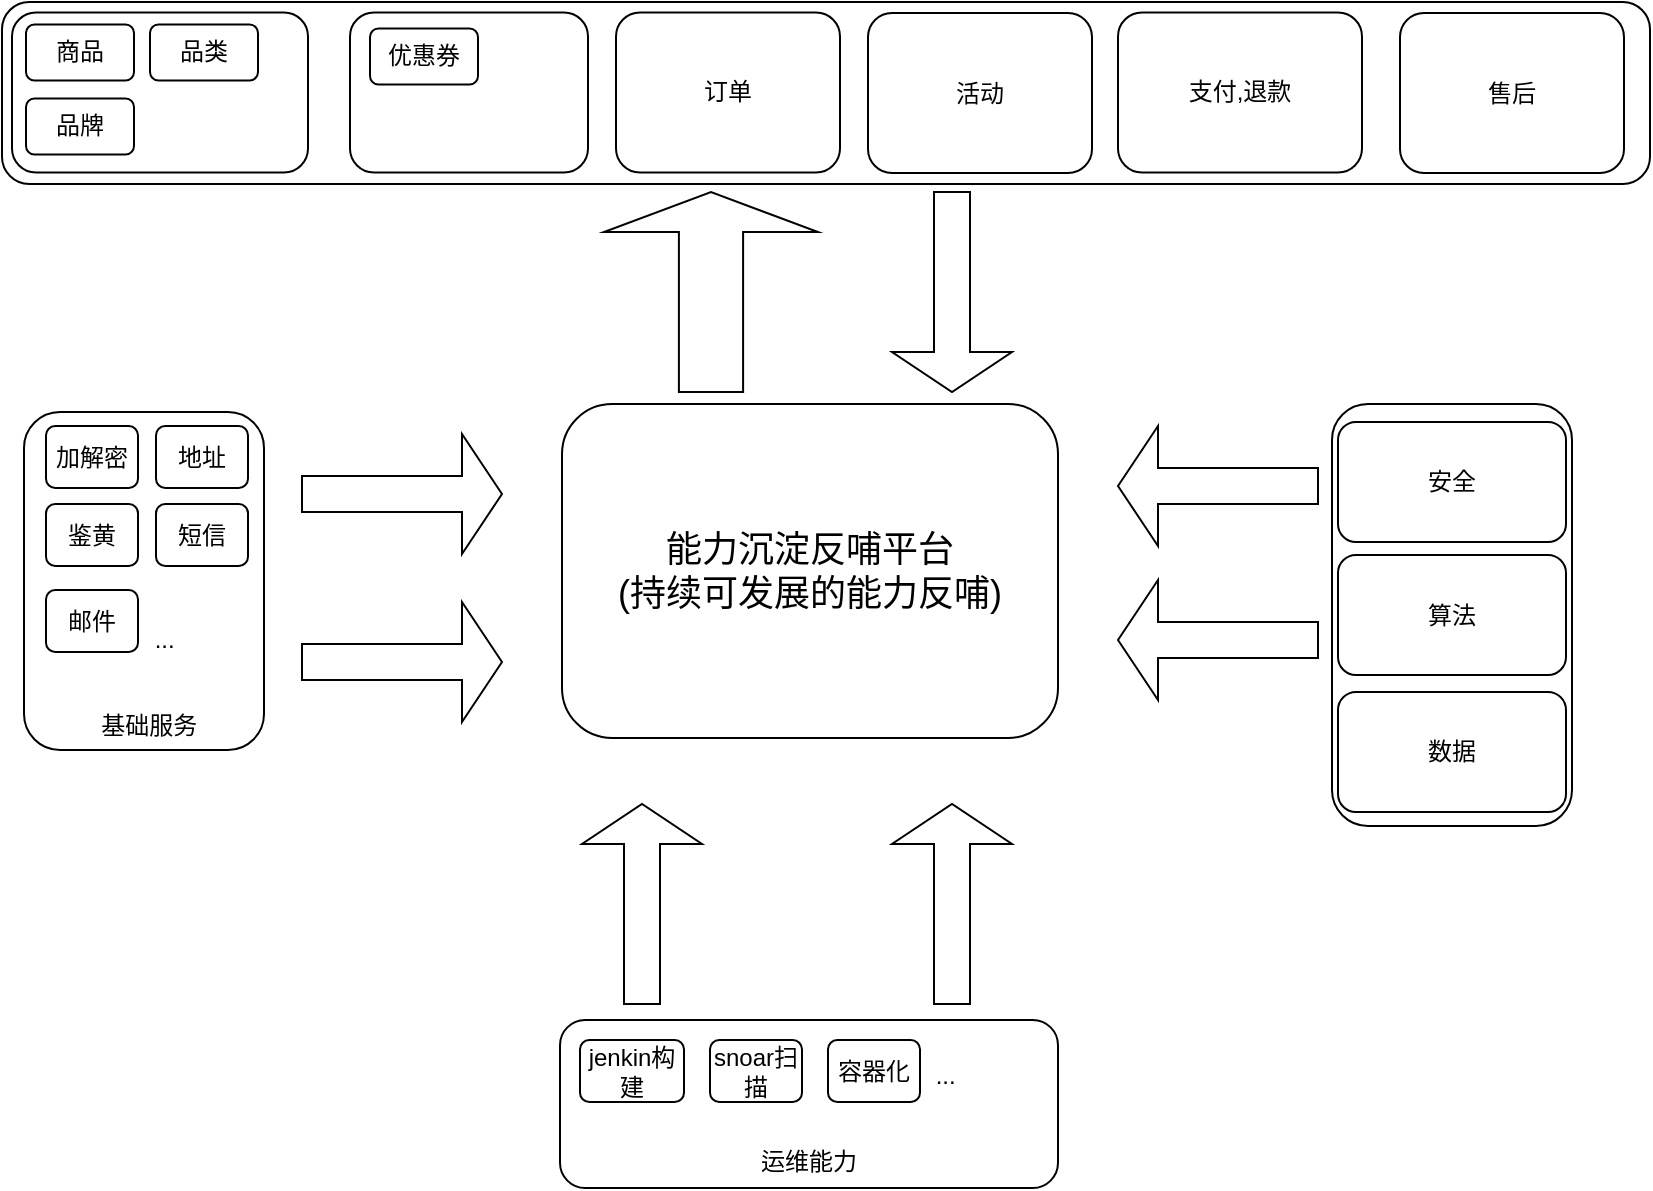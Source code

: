 <mxfile version="13.10.1" type="github">
  <diagram id="3YizE1NmRUBRxTcdSk0L" name="第 1 页">
    <mxGraphModel dx="946" dy="1730" grid="0" gridSize="10" guides="1" tooltips="1" connect="1" arrows="1" fold="1" page="1" pageScale="1" pageWidth="827" pageHeight="1169" math="0" shadow="0">
      <root>
        <mxCell id="0" />
        <mxCell id="1" parent="0" />
        <mxCell id="x0zZbvw9kxUuruOCz2IA-1" value="&lt;font style=&quot;font-size: 18px&quot;&gt;能力沉淀反哺平台&lt;br&gt;(持续可发展的能力反哺)&lt;br&gt;&lt;/font&gt;" style="rounded=1;whiteSpace=wrap;html=1;" parent="1" vertex="1">
          <mxGeometry x="328" y="172" width="248" height="167" as="geometry" />
        </mxCell>
        <mxCell id="x0zZbvw9kxUuruOCz2IA-2" value="&lt;br&gt;&lt;br&gt;&lt;br&gt;&lt;br&gt;&lt;br&gt;&lt;br&gt;&lt;br&gt;&amp;nbsp; &amp;nbsp; &amp;nbsp; &amp;nbsp; &amp;nbsp; &amp;nbsp; &amp;nbsp; &amp;nbsp; &amp;nbsp; &amp;nbsp;...&lt;br&gt;&lt;br&gt;&lt;br&gt;&amp;nbsp; &amp;nbsp; &amp;nbsp; &amp;nbsp; &amp;nbsp; &amp;nbsp;基础服务&lt;br&gt;&lt;div style=&quot;text-align: justify&quot;&gt;&lt;/div&gt;" style="rounded=1;whiteSpace=wrap;html=1;align=left;" parent="1" vertex="1">
          <mxGeometry x="59" y="176" width="120" height="169" as="geometry" />
        </mxCell>
        <mxCell id="x0zZbvw9kxUuruOCz2IA-3" value="" style="shape=singleArrow;whiteSpace=wrap;html=1;" parent="1" vertex="1">
          <mxGeometry x="198" y="187" width="100" height="60" as="geometry" />
        </mxCell>
        <mxCell id="x0zZbvw9kxUuruOCz2IA-4" value="" style="shape=singleArrow;whiteSpace=wrap;html=1;" parent="1" vertex="1">
          <mxGeometry x="198" y="271" width="100" height="60" as="geometry" />
        </mxCell>
        <mxCell id="x0zZbvw9kxUuruOCz2IA-5" value="" style="shape=singleArrow;direction=west;whiteSpace=wrap;html=1;" parent="1" vertex="1">
          <mxGeometry x="606" y="183" width="100" height="60" as="geometry" />
        </mxCell>
        <mxCell id="x0zZbvw9kxUuruOCz2IA-6" value="" style="shape=singleArrow;direction=west;whiteSpace=wrap;html=1;" parent="1" vertex="1">
          <mxGeometry x="606" y="260" width="100" height="60" as="geometry" />
        </mxCell>
        <mxCell id="x0zZbvw9kxUuruOCz2IA-7" value="" style="shape=singleArrow;direction=north;whiteSpace=wrap;html=1;" parent="1" vertex="1">
          <mxGeometry x="338" y="372" width="60" height="100" as="geometry" />
        </mxCell>
        <mxCell id="x0zZbvw9kxUuruOCz2IA-8" value="" style="shape=singleArrow;direction=north;whiteSpace=wrap;html=1;" parent="1" vertex="1">
          <mxGeometry x="493" y="372" width="60" height="100" as="geometry" />
        </mxCell>
        <mxCell id="x0zZbvw9kxUuruOCz2IA-9" value="&lt;br&gt;&amp;nbsp; &amp;nbsp; &amp;nbsp; &amp;nbsp; &amp;nbsp; &amp;nbsp; &amp;nbsp; &amp;nbsp; &amp;nbsp; &amp;nbsp; &amp;nbsp; &amp;nbsp; &amp;nbsp; &amp;nbsp; &amp;nbsp; &amp;nbsp; &amp;nbsp; &amp;nbsp; &amp;nbsp; &amp;nbsp; &amp;nbsp;...&lt;br&gt;&lt;br&gt;&lt;br&gt;运维能力" style="rounded=1;whiteSpace=wrap;html=1;" parent="1" vertex="1">
          <mxGeometry x="327" y="480" width="249" height="84" as="geometry" />
        </mxCell>
        <mxCell id="x0zZbvw9kxUuruOCz2IA-10" value="" style="rounded=1;whiteSpace=wrap;html=1;" parent="1" vertex="1">
          <mxGeometry x="713" y="172" width="120" height="211" as="geometry" />
        </mxCell>
        <mxCell id="x0zZbvw9kxUuruOCz2IA-11" value="" style="rounded=1;whiteSpace=wrap;html=1;" parent="1" vertex="1">
          <mxGeometry x="48" y="-29" width="824" height="91" as="geometry" />
        </mxCell>
        <mxCell id="x0zZbvw9kxUuruOCz2IA-12" value="" style="shape=singleArrow;direction=north;whiteSpace=wrap;html=1;" parent="1" vertex="1">
          <mxGeometry x="349" y="66" width="107" height="100" as="geometry" />
        </mxCell>
        <mxCell id="x0zZbvw9kxUuruOCz2IA-13" value="" style="shape=singleArrow;direction=south;whiteSpace=wrap;html=1;" parent="1" vertex="1">
          <mxGeometry x="493" y="66" width="60" height="100" as="geometry" />
        </mxCell>
        <mxCell id="x0zZbvw9kxUuruOCz2IA-16" value="鉴黄" style="rounded=1;whiteSpace=wrap;html=1;" parent="1" vertex="1">
          <mxGeometry x="70" y="222" width="46" height="31" as="geometry" />
        </mxCell>
        <mxCell id="x0zZbvw9kxUuruOCz2IA-17" value="加解密" style="rounded=1;whiteSpace=wrap;html=1;" parent="1" vertex="1">
          <mxGeometry x="70" y="183" width="46" height="31" as="geometry" />
        </mxCell>
        <mxCell id="x0zZbvw9kxUuruOCz2IA-18" value="短信" style="rounded=1;whiteSpace=wrap;html=1;" parent="1" vertex="1">
          <mxGeometry x="125" y="222" width="46" height="31" as="geometry" />
        </mxCell>
        <mxCell id="x0zZbvw9kxUuruOCz2IA-19" value="地址" style="rounded=1;whiteSpace=wrap;html=1;" parent="1" vertex="1">
          <mxGeometry x="125" y="183" width="46" height="31" as="geometry" />
        </mxCell>
        <mxCell id="x0zZbvw9kxUuruOCz2IA-22" value="邮件" style="rounded=1;whiteSpace=wrap;html=1;" parent="1" vertex="1">
          <mxGeometry x="70" y="265" width="46" height="31" as="geometry" />
        </mxCell>
        <mxCell id="x0zZbvw9kxUuruOCz2IA-28" value="jenkin构建" style="rounded=1;whiteSpace=wrap;html=1;" parent="1" vertex="1">
          <mxGeometry x="337" y="490" width="52" height="31" as="geometry" />
        </mxCell>
        <mxCell id="x0zZbvw9kxUuruOCz2IA-29" value="snoar扫描" style="rounded=1;whiteSpace=wrap;html=1;" parent="1" vertex="1">
          <mxGeometry x="402" y="490" width="46" height="31" as="geometry" />
        </mxCell>
        <mxCell id="x0zZbvw9kxUuruOCz2IA-30" value="容器化" style="rounded=1;whiteSpace=wrap;html=1;" parent="1" vertex="1">
          <mxGeometry x="461" y="490" width="46" height="31" as="geometry" />
        </mxCell>
        <mxCell id="x0zZbvw9kxUuruOCz2IA-32" value="" style="rounded=1;whiteSpace=wrap;html=1;" parent="1" vertex="1">
          <mxGeometry x="53" y="-23.75" width="148" height="80" as="geometry" />
        </mxCell>
        <mxCell id="x0zZbvw9kxUuruOCz2IA-34" value="商品" style="rounded=1;whiteSpace=wrap;html=1;" parent="1" vertex="1">
          <mxGeometry x="60" y="-17.75" width="54" height="28" as="geometry" />
        </mxCell>
        <mxCell id="x0zZbvw9kxUuruOCz2IA-36" value="品类" style="rounded=1;whiteSpace=wrap;html=1;" parent="1" vertex="1">
          <mxGeometry x="122" y="-17.75" width="54" height="28" as="geometry" />
        </mxCell>
        <mxCell id="x0zZbvw9kxUuruOCz2IA-37" value="品牌" style="rounded=1;whiteSpace=wrap;html=1;" parent="1" vertex="1">
          <mxGeometry x="60" y="19.25" width="54" height="28" as="geometry" />
        </mxCell>
        <mxCell id="x0zZbvw9kxUuruOCz2IA-38" value="" style="rounded=1;whiteSpace=wrap;html=1;" parent="1" vertex="1">
          <mxGeometry x="222" y="-23.75" width="119" height="80" as="geometry" />
        </mxCell>
        <mxCell id="x0zZbvw9kxUuruOCz2IA-39" value="优惠券" style="rounded=1;whiteSpace=wrap;html=1;" parent="1" vertex="1">
          <mxGeometry x="232" y="-15.75" width="54" height="28" as="geometry" />
        </mxCell>
        <mxCell id="x0zZbvw9kxUuruOCz2IA-40" value="订单" style="rounded=1;whiteSpace=wrap;html=1;" parent="1" vertex="1">
          <mxGeometry x="355" y="-23.75" width="112" height="80" as="geometry" />
        </mxCell>
        <mxCell id="x0zZbvw9kxUuruOCz2IA-41" value="安全" style="rounded=1;whiteSpace=wrap;html=1;" parent="1" vertex="1">
          <mxGeometry x="716" y="181" width="114" height="60" as="geometry" />
        </mxCell>
        <mxCell id="x0zZbvw9kxUuruOCz2IA-42" value="算法" style="rounded=1;whiteSpace=wrap;html=1;" parent="1" vertex="1">
          <mxGeometry x="716" y="247.5" width="114" height="60" as="geometry" />
        </mxCell>
        <mxCell id="x0zZbvw9kxUuruOCz2IA-43" value="数据" style="rounded=1;whiteSpace=wrap;html=1;" parent="1" vertex="1">
          <mxGeometry x="716" y="316" width="114" height="60" as="geometry" />
        </mxCell>
        <mxCell id="x0zZbvw9kxUuruOCz2IA-44" value="活动" style="rounded=1;whiteSpace=wrap;html=1;" parent="1" vertex="1">
          <mxGeometry x="481" y="-23.5" width="112" height="80" as="geometry" />
        </mxCell>
        <mxCell id="1Kbe6kFRLFThT_0jCIPD-2" value="支付,退款" style="rounded=1;whiteSpace=wrap;html=1;" vertex="1" parent="1">
          <mxGeometry x="606" y="-23.75" width="122" height="80" as="geometry" />
        </mxCell>
        <mxCell id="1Kbe6kFRLFThT_0jCIPD-3" value="售后" style="rounded=1;whiteSpace=wrap;html=1;" vertex="1" parent="1">
          <mxGeometry x="747" y="-23.5" width="112" height="80" as="geometry" />
        </mxCell>
      </root>
    </mxGraphModel>
  </diagram>
</mxfile>
